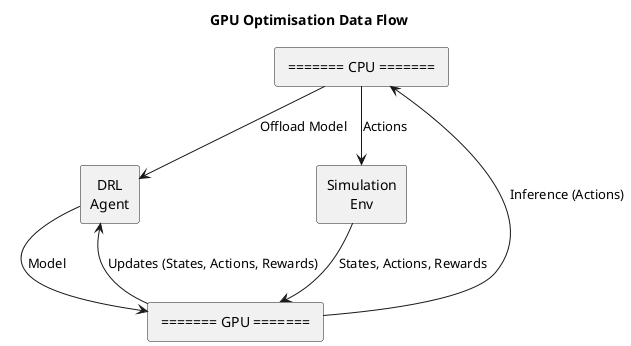 @startuml GPU

title GPU Optimisation Data Flow

skinparam componentStyle rectangle
skinparam defaultTextAlignment center

rectangle " ======= CPU ======= " as CPU
rectangle "Simulation\nEnv" as SIM
rectangle "DRL\nAgent" as DRL
rectangle " ======= GPU ======= " as GPU

CPU --> SIM : Actions
CPU --> DRL : Offload Model
DRL --> GPU : Model
SIM --> GPU : States, Actions, Rewards
GPU -up-> DRL: Updates (States, Actions, Rewards)
GPU -up-> CPU: Inference (Actions)

@enduml
